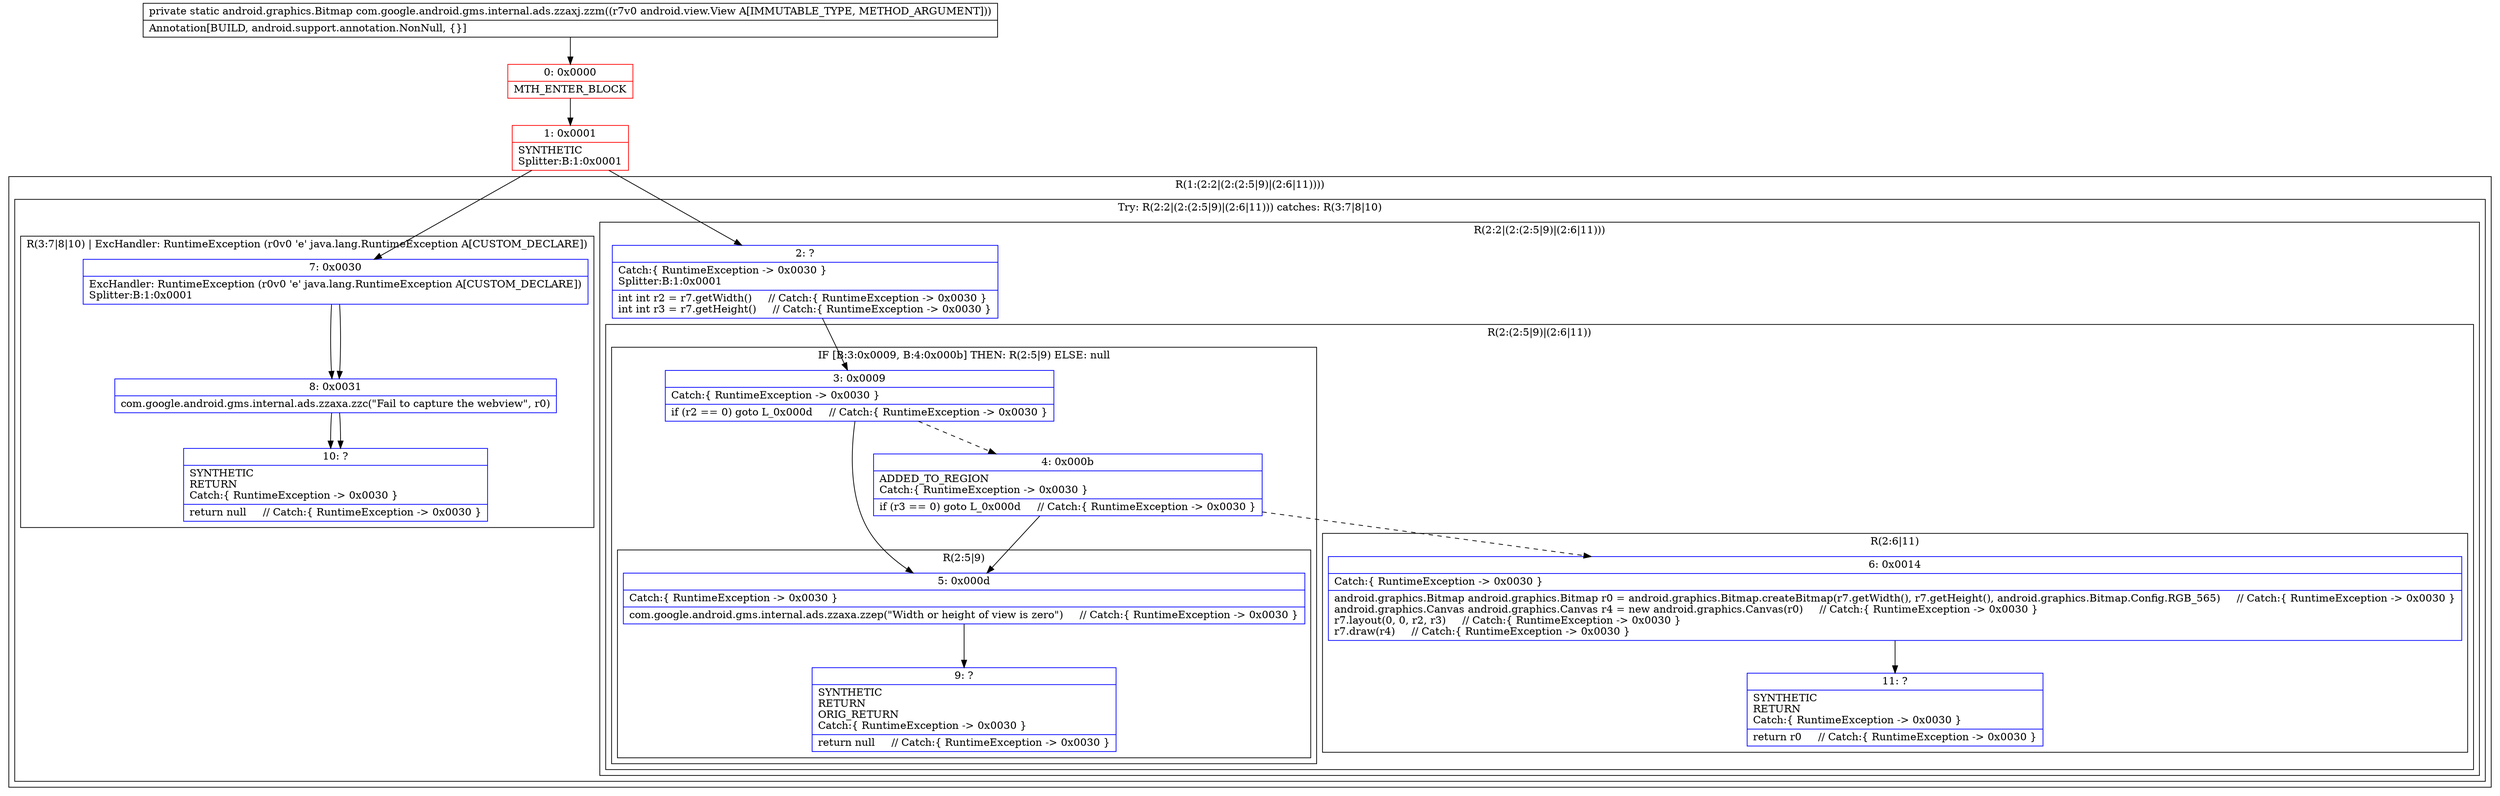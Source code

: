 digraph "CFG forcom.google.android.gms.internal.ads.zzaxj.zzm(Landroid\/view\/View;)Landroid\/graphics\/Bitmap;" {
subgraph cluster_Region_1770603848 {
label = "R(1:(2:2|(2:(2:5|9)|(2:6|11))))";
node [shape=record,color=blue];
subgraph cluster_TryCatchRegion_842528247 {
label = "Try: R(2:2|(2:(2:5|9)|(2:6|11))) catches: R(3:7|8|10)";
node [shape=record,color=blue];
subgraph cluster_Region_1004531014 {
label = "R(2:2|(2:(2:5|9)|(2:6|11)))";
node [shape=record,color=blue];
Node_2 [shape=record,label="{2\:\ ?|Catch:\{ RuntimeException \-\> 0x0030 \}\lSplitter:B:1:0x0001\l|int int r2 = r7.getWidth()     \/\/ Catch:\{ RuntimeException \-\> 0x0030 \}\lint int r3 = r7.getHeight()     \/\/ Catch:\{ RuntimeException \-\> 0x0030 \}\l}"];
subgraph cluster_Region_1164860355 {
label = "R(2:(2:5|9)|(2:6|11))";
node [shape=record,color=blue];
subgraph cluster_IfRegion_44490312 {
label = "IF [B:3:0x0009, B:4:0x000b] THEN: R(2:5|9) ELSE: null";
node [shape=record,color=blue];
Node_3 [shape=record,label="{3\:\ 0x0009|Catch:\{ RuntimeException \-\> 0x0030 \}\l|if (r2 == 0) goto L_0x000d     \/\/ Catch:\{ RuntimeException \-\> 0x0030 \}\l}"];
Node_4 [shape=record,label="{4\:\ 0x000b|ADDED_TO_REGION\lCatch:\{ RuntimeException \-\> 0x0030 \}\l|if (r3 == 0) goto L_0x000d     \/\/ Catch:\{ RuntimeException \-\> 0x0030 \}\l}"];
subgraph cluster_Region_360296894 {
label = "R(2:5|9)";
node [shape=record,color=blue];
Node_5 [shape=record,label="{5\:\ 0x000d|Catch:\{ RuntimeException \-\> 0x0030 \}\l|com.google.android.gms.internal.ads.zzaxa.zzep(\"Width or height of view is zero\")     \/\/ Catch:\{ RuntimeException \-\> 0x0030 \}\l}"];
Node_9 [shape=record,label="{9\:\ ?|SYNTHETIC\lRETURN\lORIG_RETURN\lCatch:\{ RuntimeException \-\> 0x0030 \}\l|return null     \/\/ Catch:\{ RuntimeException \-\> 0x0030 \}\l}"];
}
}
subgraph cluster_Region_1055213083 {
label = "R(2:6|11)";
node [shape=record,color=blue];
Node_6 [shape=record,label="{6\:\ 0x0014|Catch:\{ RuntimeException \-\> 0x0030 \}\l|android.graphics.Bitmap android.graphics.Bitmap r0 = android.graphics.Bitmap.createBitmap(r7.getWidth(), r7.getHeight(), android.graphics.Bitmap.Config.RGB_565)     \/\/ Catch:\{ RuntimeException \-\> 0x0030 \}\landroid.graphics.Canvas android.graphics.Canvas r4 = new android.graphics.Canvas(r0)     \/\/ Catch:\{ RuntimeException \-\> 0x0030 \}\lr7.layout(0, 0, r2, r3)     \/\/ Catch:\{ RuntimeException \-\> 0x0030 \}\lr7.draw(r4)     \/\/ Catch:\{ RuntimeException \-\> 0x0030 \}\l}"];
Node_11 [shape=record,label="{11\:\ ?|SYNTHETIC\lRETURN\lCatch:\{ RuntimeException \-\> 0x0030 \}\l|return r0     \/\/ Catch:\{ RuntimeException \-\> 0x0030 \}\l}"];
}
}
}
subgraph cluster_Region_913904988 {
label = "R(3:7|8|10) | ExcHandler: RuntimeException (r0v0 'e' java.lang.RuntimeException A[CUSTOM_DECLARE])\l";
node [shape=record,color=blue];
Node_7 [shape=record,label="{7\:\ 0x0030|ExcHandler: RuntimeException (r0v0 'e' java.lang.RuntimeException A[CUSTOM_DECLARE])\lSplitter:B:1:0x0001\l}"];
Node_8 [shape=record,label="{8\:\ 0x0031|com.google.android.gms.internal.ads.zzaxa.zzc(\"Fail to capture the webview\", r0)\l}"];
Node_10 [shape=record,label="{10\:\ ?|SYNTHETIC\lRETURN\lCatch:\{ RuntimeException \-\> 0x0030 \}\l|return null     \/\/ Catch:\{ RuntimeException \-\> 0x0030 \}\l}"];
}
}
}
subgraph cluster_Region_913904988 {
label = "R(3:7|8|10) | ExcHandler: RuntimeException (r0v0 'e' java.lang.RuntimeException A[CUSTOM_DECLARE])\l";
node [shape=record,color=blue];
Node_7 [shape=record,label="{7\:\ 0x0030|ExcHandler: RuntimeException (r0v0 'e' java.lang.RuntimeException A[CUSTOM_DECLARE])\lSplitter:B:1:0x0001\l}"];
Node_8 [shape=record,label="{8\:\ 0x0031|com.google.android.gms.internal.ads.zzaxa.zzc(\"Fail to capture the webview\", r0)\l}"];
Node_10 [shape=record,label="{10\:\ ?|SYNTHETIC\lRETURN\lCatch:\{ RuntimeException \-\> 0x0030 \}\l|return null     \/\/ Catch:\{ RuntimeException \-\> 0x0030 \}\l}"];
}
Node_0 [shape=record,color=red,label="{0\:\ 0x0000|MTH_ENTER_BLOCK\l}"];
Node_1 [shape=record,color=red,label="{1\:\ 0x0001|SYNTHETIC\lSplitter:B:1:0x0001\l}"];
MethodNode[shape=record,label="{private static android.graphics.Bitmap com.google.android.gms.internal.ads.zzaxj.zzm((r7v0 android.view.View A[IMMUTABLE_TYPE, METHOD_ARGUMENT]))  | Annotation[BUILD, android.support.annotation.NonNull, \{\}]\l}"];
MethodNode -> Node_0;
Node_2 -> Node_3;
Node_3 -> Node_4[style=dashed];
Node_3 -> Node_5;
Node_4 -> Node_5;
Node_4 -> Node_6[style=dashed];
Node_5 -> Node_9;
Node_6 -> Node_11;
Node_7 -> Node_8;
Node_8 -> Node_10;
Node_7 -> Node_8;
Node_8 -> Node_10;
Node_0 -> Node_1;
Node_1 -> Node_2;
Node_1 -> Node_7;
}


